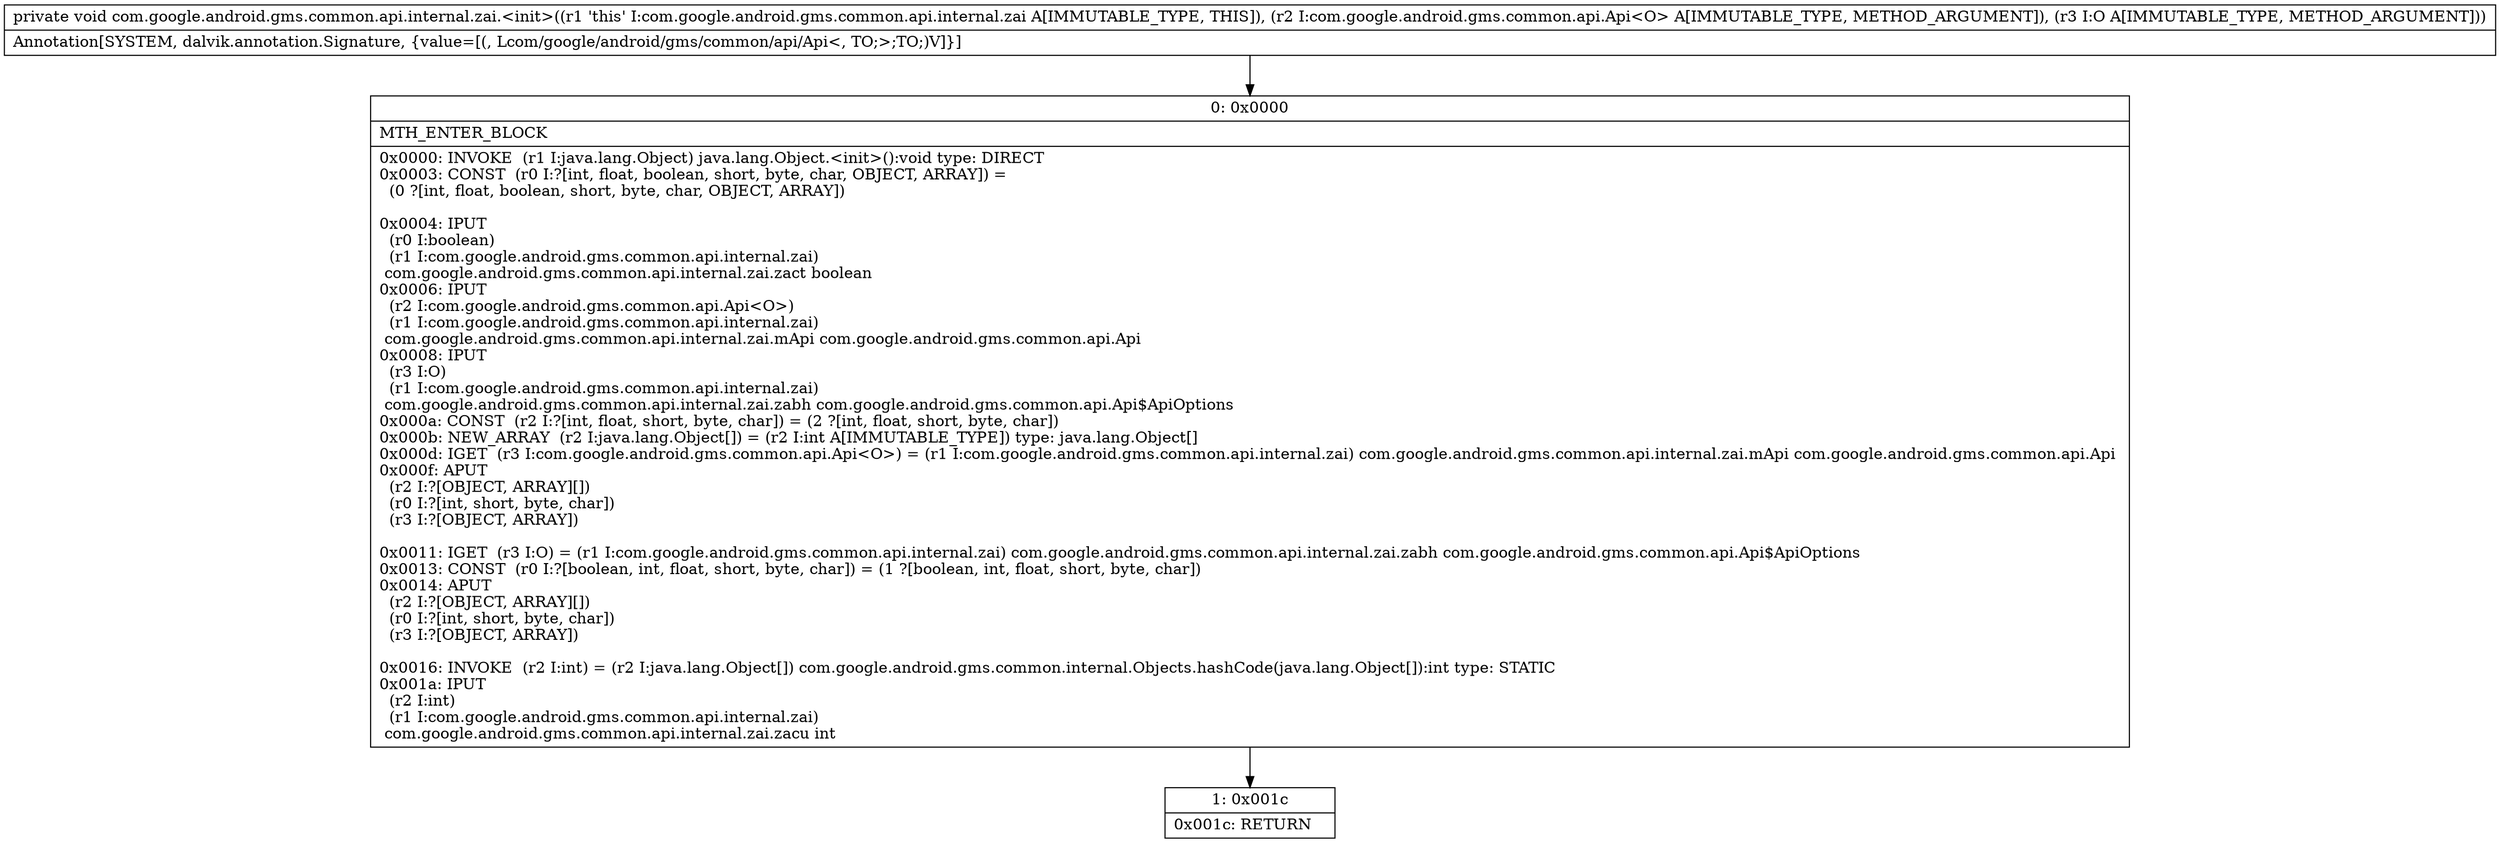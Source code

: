 digraph "CFG forcom.google.android.gms.common.api.internal.zai.\<init\>(Lcom\/google\/android\/gms\/common\/api\/Api;Lcom\/google\/android\/gms\/common\/api\/Api$ApiOptions;)V" {
Node_0 [shape=record,label="{0\:\ 0x0000|MTH_ENTER_BLOCK\l|0x0000: INVOKE  (r1 I:java.lang.Object) java.lang.Object.\<init\>():void type: DIRECT \l0x0003: CONST  (r0 I:?[int, float, boolean, short, byte, char, OBJECT, ARRAY]) = \l  (0 ?[int, float, boolean, short, byte, char, OBJECT, ARRAY])\l \l0x0004: IPUT  \l  (r0 I:boolean)\l  (r1 I:com.google.android.gms.common.api.internal.zai)\l com.google.android.gms.common.api.internal.zai.zact boolean \l0x0006: IPUT  \l  (r2 I:com.google.android.gms.common.api.Api\<O\>)\l  (r1 I:com.google.android.gms.common.api.internal.zai)\l com.google.android.gms.common.api.internal.zai.mApi com.google.android.gms.common.api.Api \l0x0008: IPUT  \l  (r3 I:O)\l  (r1 I:com.google.android.gms.common.api.internal.zai)\l com.google.android.gms.common.api.internal.zai.zabh com.google.android.gms.common.api.Api$ApiOptions \l0x000a: CONST  (r2 I:?[int, float, short, byte, char]) = (2 ?[int, float, short, byte, char]) \l0x000b: NEW_ARRAY  (r2 I:java.lang.Object[]) = (r2 I:int A[IMMUTABLE_TYPE]) type: java.lang.Object[] \l0x000d: IGET  (r3 I:com.google.android.gms.common.api.Api\<O\>) = (r1 I:com.google.android.gms.common.api.internal.zai) com.google.android.gms.common.api.internal.zai.mApi com.google.android.gms.common.api.Api \l0x000f: APUT  \l  (r2 I:?[OBJECT, ARRAY][])\l  (r0 I:?[int, short, byte, char])\l  (r3 I:?[OBJECT, ARRAY])\l \l0x0011: IGET  (r3 I:O) = (r1 I:com.google.android.gms.common.api.internal.zai) com.google.android.gms.common.api.internal.zai.zabh com.google.android.gms.common.api.Api$ApiOptions \l0x0013: CONST  (r0 I:?[boolean, int, float, short, byte, char]) = (1 ?[boolean, int, float, short, byte, char]) \l0x0014: APUT  \l  (r2 I:?[OBJECT, ARRAY][])\l  (r0 I:?[int, short, byte, char])\l  (r3 I:?[OBJECT, ARRAY])\l \l0x0016: INVOKE  (r2 I:int) = (r2 I:java.lang.Object[]) com.google.android.gms.common.internal.Objects.hashCode(java.lang.Object[]):int type: STATIC \l0x001a: IPUT  \l  (r2 I:int)\l  (r1 I:com.google.android.gms.common.api.internal.zai)\l com.google.android.gms.common.api.internal.zai.zacu int \l}"];
Node_1 [shape=record,label="{1\:\ 0x001c|0x001c: RETURN   \l}"];
MethodNode[shape=record,label="{private void com.google.android.gms.common.api.internal.zai.\<init\>((r1 'this' I:com.google.android.gms.common.api.internal.zai A[IMMUTABLE_TYPE, THIS]), (r2 I:com.google.android.gms.common.api.Api\<O\> A[IMMUTABLE_TYPE, METHOD_ARGUMENT]), (r3 I:O A[IMMUTABLE_TYPE, METHOD_ARGUMENT]))  | Annotation[SYSTEM, dalvik.annotation.Signature, \{value=[(, Lcom\/google\/android\/gms\/common\/api\/Api\<, TO;\>;TO;)V]\}]\l}"];
MethodNode -> Node_0;
Node_0 -> Node_1;
}

